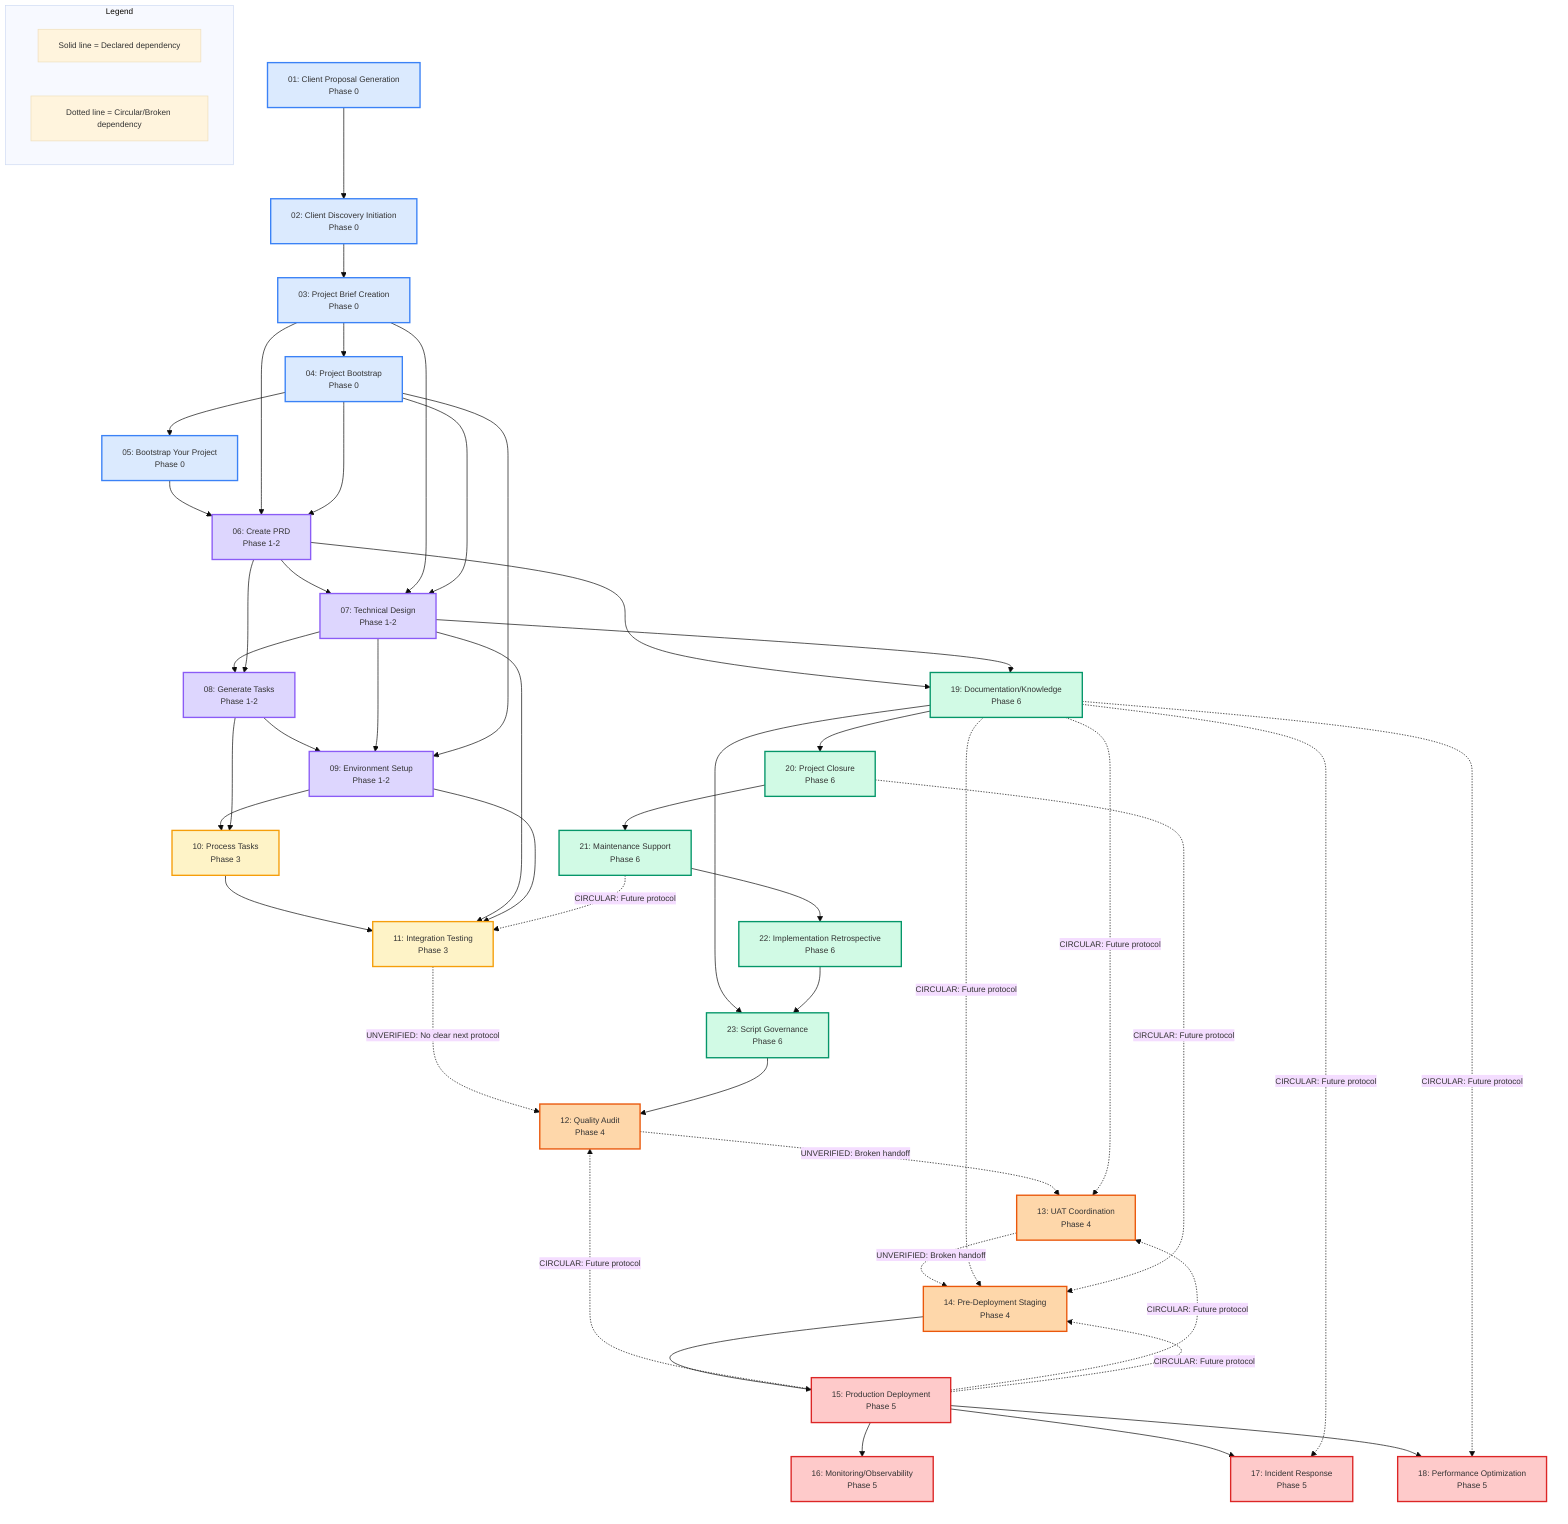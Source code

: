 %%{ init: { 'theme': 'base', 'themeVariables': { 'fontSize': '12px' } } }%%
graph TD
  %% PHASE 0: Foundation & Discovery (01-05)
  P01["01: Client Proposal Generation<br/>Phase 0"]
  P02["02: Client Discovery Initiation<br/>Phase 0"]
  P03["03: Project Brief Creation<br/>Phase 0"]
  P04["04: Project Bootstrap<br/>Phase 0"]
  P05["05: Bootstrap Your Project<br/>Phase 0"]

  %% PHASE 1-2: Planning & Design (06-09)
  P06["06: Create PRD<br/>Phase 1-2"]
  P07["07: Technical Design<br/>Phase 1-2"]
  P08["08: Generate Tasks<br/>Phase 1-2"]
  P09["09: Environment Setup<br/>Phase 1-2"]

  %% PHASE 3: Development (10-11)
  P10["10: Process Tasks<br/>Phase 3"]
  P11["11: Integration Testing<br/>Phase 3"]

  %% PHASE 4: Quality & Testing (12-14)
  P12["12: Quality Audit<br/>Phase 4"]
  P13["13: UAT Coordination<br/>Phase 4"]
  P14["14: Pre-Deployment Staging<br/>Phase 4"]

  %% PHASE 5: Deployment & Operations (15-18)
  P15["15: Production Deployment<br/>Phase 5"]
  P16["16: Monitoring/Observability<br/>Phase 5"]
  P17["17: Incident Response<br/>Phase 5"]
  P18["18: Performance Optimization<br/>Phase 5"]

  %% PHASE 6: Closure & Maintenance (19-23)
  P19["19: Documentation/Knowledge<br/>Phase 6"]
  P20["20: Project Closure<br/>Phase 6"]
  P21["21: Maintenance Support<br/>Phase 6"]
  P22["22: Implementation Retrospective<br/>Phase 6"]
  P23["23: Script Governance<br/>Phase 6"]

  %% DECLARED DEPENDENCIES (From Prerequisites)
  P01 --> P02
  P02 --> P03
  P03 --> P04
  P04 --> P05
  P05 --> P06
  P03 --> P06
  P04 --> P06
  P06 --> P07
  P03 --> P07
  P04 --> P07
  P07 --> P08
  P06 --> P08
  P08 --> P09
  P07 --> P09
  P04 --> P09
  P09 --> P10
  P08 --> P10
  P10 --> P11
  P07 --> P11
  P09 --> P11
  P21 -."CIRCULAR: Future protocol".-> P11
  
  %% PHASE 3-4 GAP: Missing transition from Protocol 11
  P11 -."UNVERIFIED: No clear next protocol".-> P12
  
  %% PHASE 4 CIRCULAR DEPENDENCIES
  P15 -."CIRCULAR: Future protocol".-> P12
  P23 --> P12
  P12 -."UNVERIFIED: Broken handoff".-> P13
  
  P19 -."CIRCULAR: Future protocol".-> P13
  P15 -."CIRCULAR: Future protocol".-> P13
  
  P13 -."UNVERIFIED: Broken handoff".-> P14
  P19 -."CIRCULAR: Future protocol".-> P14
  P15 -."CIRCULAR: Future protocol".-> P14
  P20 -."CIRCULAR: Future protocol".-> P14
  
  P14 --> P15
  P15 --> P16
  P15 --> P17
  P15 --> P18
  
  %% PHASE 5-6 DEPENDENCIES  
  P19 -."CIRCULAR: Future protocol".-> P17
  P19 -."CIRCULAR: Future protocol".-> P18
  
  %% PHASE 6 DEPENDENCIES
  P06 --> P19
  P07 --> P19
  P19 --> P20
  P20 --> P21
  P21 --> P22
  P19 --> P23
  P22 --> P23

  %% STYLE DEFINITIONS
  classDef phase0 fill:#dbeafe,stroke:#3b82f6,stroke-width:2px
  classDef phase1 fill:#ddd6fe,stroke:#8b5cf6,stroke-width:2px
  classDef phase3 fill:#fef3c7,stroke:#f59e0b,stroke-width:2px
  classDef phase4 fill:#fed7aa,stroke:#ea580c,stroke-width:2px
  classDef phase5 fill:#fecaca,stroke:#dc2626,stroke-width:2px
  classDef phase6 fill:#d1fae5,stroke:#059669,stroke-width:2px

  class P01,P02,P03,P04,P05 phase0
  class P06,P07,P08,P09 phase1
  class P10,P11 phase3
  class P12,P13,P14 phase4
  class P15,P16,P17,P18 phase5
  class P19,P20,P21,P22,P23 phase6

  %% LEGEND
  subgraph Legend
    L1["Solid line = Declared dependency"]
    L2["Dotted line = Circular/Broken dependency"]
  end